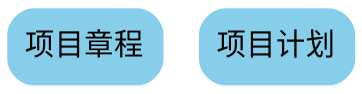 digraph G{
    node [shape = "Mrecord", color="skyblue", style="filled",fontname="SimSun"];
    edge [color="darkgreen"];

    project_charter [label="项目章程"];
    project_plan [label="项目计划"];
}
